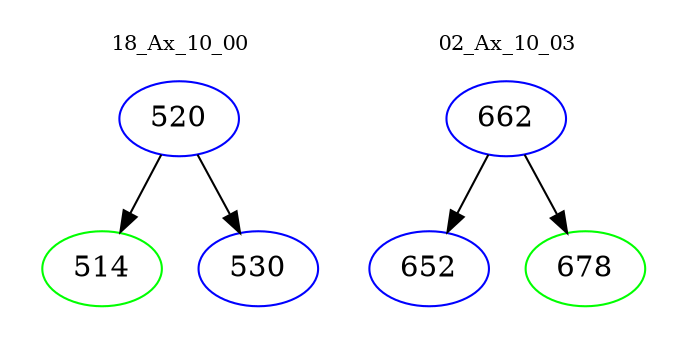 digraph{
subgraph cluster_0 {
color = white
label = "18_Ax_10_00";
fontsize=10;
T0_520 [label="520", color="blue"]
T0_520 -> T0_514 [color="black"]
T0_514 [label="514", color="green"]
T0_520 -> T0_530 [color="black"]
T0_530 [label="530", color="blue"]
}
subgraph cluster_1 {
color = white
label = "02_Ax_10_03";
fontsize=10;
T1_662 [label="662", color="blue"]
T1_662 -> T1_652 [color="black"]
T1_652 [label="652", color="blue"]
T1_662 -> T1_678 [color="black"]
T1_678 [label="678", color="green"]
}
}
